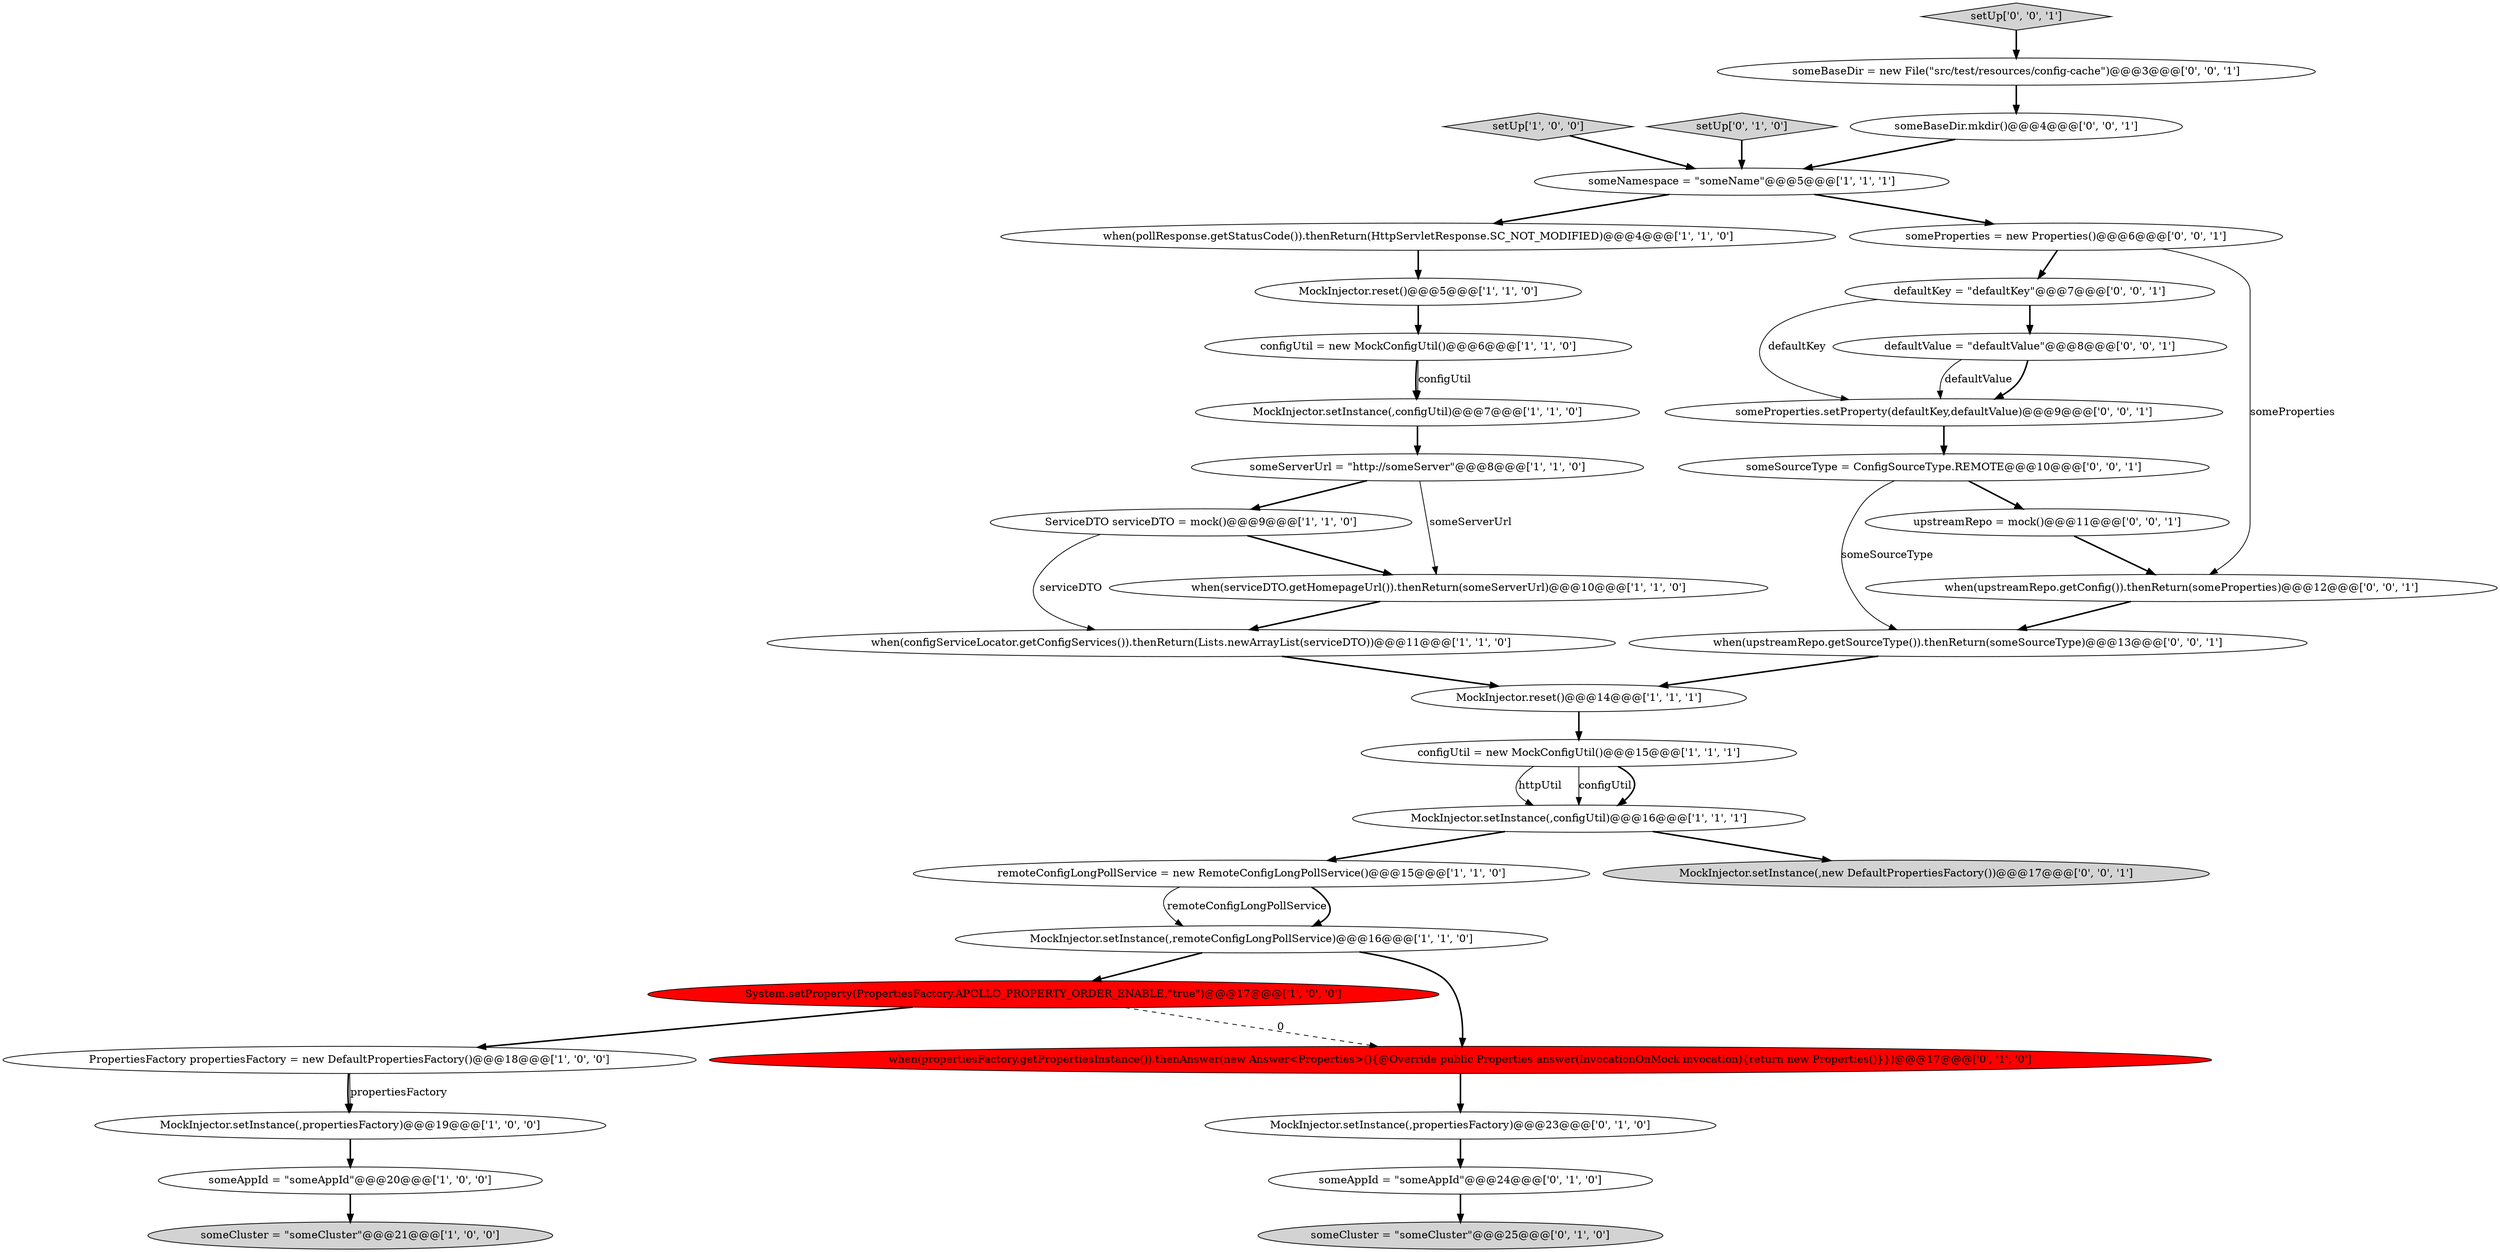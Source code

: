 digraph {
21 [style = filled, label = "MockInjector.setInstance(,propertiesFactory)@@@23@@@['0', '1', '0']", fillcolor = white, shape = ellipse image = "AAA0AAABBB2BBB"];
4 [style = filled, label = "when(serviceDTO.getHomepageUrl()).thenReturn(someServerUrl)@@@10@@@['1', '1', '0']", fillcolor = white, shape = ellipse image = "AAA0AAABBB1BBB"];
12 [style = filled, label = "setUp['1', '0', '0']", fillcolor = lightgray, shape = diamond image = "AAA0AAABBB1BBB"];
17 [style = filled, label = "configUtil = new MockConfigUtil()@@@6@@@['1', '1', '0']", fillcolor = white, shape = ellipse image = "AAA0AAABBB1BBB"];
13 [style = filled, label = "someServerUrl = \"http://someServer\"@@@8@@@['1', '1', '0']", fillcolor = white, shape = ellipse image = "AAA0AAABBB1BBB"];
9 [style = filled, label = "PropertiesFactory propertiesFactory = new DefaultPropertiesFactory()@@@18@@@['1', '0', '0']", fillcolor = white, shape = ellipse image = "AAA0AAABBB1BBB"];
33 [style = filled, label = "someSourceType = ConfigSourceType.REMOTE@@@10@@@['0', '0', '1']", fillcolor = white, shape = ellipse image = "AAA0AAABBB3BBB"];
22 [style = filled, label = "setUp['0', '1', '0']", fillcolor = lightgray, shape = diamond image = "AAA0AAABBB2BBB"];
3 [style = filled, label = "System.setProperty(PropertiesFactory.APOLLO_PROPERTY_ORDER_ENABLE,\"true\")@@@17@@@['1', '0', '0']", fillcolor = red, shape = ellipse image = "AAA1AAABBB1BBB"];
24 [style = filled, label = "when(propertiesFactory.getPropertiesInstance()).thenAnswer(new Answer<Properties>(){@Override public Properties answer(InvocationOnMock invocation){return new Properties()}})@@@17@@@['0', '1', '0']", fillcolor = red, shape = ellipse image = "AAA1AAABBB2BBB"];
20 [style = filled, label = "someCluster = \"someCluster\"@@@25@@@['0', '1', '0']", fillcolor = lightgray, shape = ellipse image = "AAA0AAABBB2BBB"];
35 [style = filled, label = "when(upstreamRepo.getConfig()).thenReturn(someProperties)@@@12@@@['0', '0', '1']", fillcolor = white, shape = ellipse image = "AAA0AAABBB3BBB"];
34 [style = filled, label = "setUp['0', '0', '1']", fillcolor = lightgray, shape = diamond image = "AAA0AAABBB3BBB"];
36 [style = filled, label = "someBaseDir.mkdir()@@@4@@@['0', '0', '1']", fillcolor = white, shape = ellipse image = "AAA0AAABBB3BBB"];
25 [style = filled, label = "defaultKey = \"defaultKey\"@@@7@@@['0', '0', '1']", fillcolor = white, shape = ellipse image = "AAA0AAABBB3BBB"];
10 [style = filled, label = "MockInjector.setInstance(,configUtil)@@@7@@@['1', '1', '0']", fillcolor = white, shape = ellipse image = "AAA0AAABBB1BBB"];
14 [style = filled, label = "remoteConfigLongPollService = new RemoteConfigLongPollService()@@@15@@@['1', '1', '0']", fillcolor = white, shape = ellipse image = "AAA0AAABBB1BBB"];
0 [style = filled, label = "configUtil = new MockConfigUtil()@@@15@@@['1', '1', '1']", fillcolor = white, shape = ellipse image = "AAA0AAABBB1BBB"];
5 [style = filled, label = "MockInjector.reset()@@@5@@@['1', '1', '0']", fillcolor = white, shape = ellipse image = "AAA0AAABBB1BBB"];
15 [style = filled, label = "MockInjector.setInstance(,configUtil)@@@16@@@['1', '1', '1']", fillcolor = white, shape = ellipse image = "AAA0AAABBB1BBB"];
6 [style = filled, label = "when(configServiceLocator.getConfigServices()).thenReturn(Lists.newArrayList(serviceDTO))@@@11@@@['1', '1', '0']", fillcolor = white, shape = ellipse image = "AAA0AAABBB1BBB"];
8 [style = filled, label = "someNamespace = \"someName\"@@@5@@@['1', '1', '1']", fillcolor = white, shape = ellipse image = "AAA0AAABBB1BBB"];
26 [style = filled, label = "when(upstreamRepo.getSourceType()).thenReturn(someSourceType)@@@13@@@['0', '0', '1']", fillcolor = white, shape = ellipse image = "AAA0AAABBB3BBB"];
29 [style = filled, label = "defaultValue = \"defaultValue\"@@@8@@@['0', '0', '1']", fillcolor = white, shape = ellipse image = "AAA0AAABBB3BBB"];
23 [style = filled, label = "someAppId = \"someAppId\"@@@24@@@['0', '1', '0']", fillcolor = white, shape = ellipse image = "AAA0AAABBB2BBB"];
7 [style = filled, label = "MockInjector.setInstance(,propertiesFactory)@@@19@@@['1', '0', '0']", fillcolor = white, shape = ellipse image = "AAA0AAABBB1BBB"];
18 [style = filled, label = "ServiceDTO serviceDTO = mock()@@@9@@@['1', '1', '0']", fillcolor = white, shape = ellipse image = "AAA0AAABBB1BBB"];
19 [style = filled, label = "someCluster = \"someCluster\"@@@21@@@['1', '0', '0']", fillcolor = lightgray, shape = ellipse image = "AAA0AAABBB1BBB"];
16 [style = filled, label = "when(pollResponse.getStatusCode()).thenReturn(HttpServletResponse.SC_NOT_MODIFIED)@@@4@@@['1', '1', '0']", fillcolor = white, shape = ellipse image = "AAA0AAABBB1BBB"];
11 [style = filled, label = "someAppId = \"someAppId\"@@@20@@@['1', '0', '0']", fillcolor = white, shape = ellipse image = "AAA0AAABBB1BBB"];
32 [style = filled, label = "someProperties = new Properties()@@@6@@@['0', '0', '1']", fillcolor = white, shape = ellipse image = "AAA0AAABBB3BBB"];
31 [style = filled, label = "someProperties.setProperty(defaultKey,defaultValue)@@@9@@@['0', '0', '1']", fillcolor = white, shape = ellipse image = "AAA0AAABBB3BBB"];
27 [style = filled, label = "MockInjector.setInstance(,new DefaultPropertiesFactory())@@@17@@@['0', '0', '1']", fillcolor = lightgray, shape = ellipse image = "AAA0AAABBB3BBB"];
30 [style = filled, label = "upstreamRepo = mock()@@@11@@@['0', '0', '1']", fillcolor = white, shape = ellipse image = "AAA0AAABBB3BBB"];
1 [style = filled, label = "MockInjector.reset()@@@14@@@['1', '1', '1']", fillcolor = white, shape = ellipse image = "AAA0AAABBB1BBB"];
2 [style = filled, label = "MockInjector.setInstance(,remoteConfigLongPollService)@@@16@@@['1', '1', '0']", fillcolor = white, shape = ellipse image = "AAA0AAABBB1BBB"];
28 [style = filled, label = "someBaseDir = new File(\"src/test/resources/config-cache\")@@@3@@@['0', '0', '1']", fillcolor = white, shape = ellipse image = "AAA0AAABBB3BBB"];
17->10 [style = bold, label=""];
8->16 [style = bold, label=""];
23->20 [style = bold, label=""];
7->11 [style = bold, label=""];
28->36 [style = bold, label=""];
0->15 [style = solid, label="httpUtil"];
15->14 [style = bold, label=""];
8->32 [style = bold, label=""];
4->6 [style = bold, label=""];
33->26 [style = solid, label="someSourceType"];
2->3 [style = bold, label=""];
29->31 [style = bold, label=""];
26->1 [style = bold, label=""];
3->24 [style = dashed, label="0"];
14->2 [style = solid, label="remoteConfigLongPollService"];
9->7 [style = solid, label="propertiesFactory"];
29->31 [style = solid, label="defaultValue"];
0->15 [style = solid, label="configUtil"];
1->0 [style = bold, label=""];
25->29 [style = bold, label=""];
11->19 [style = bold, label=""];
9->7 [style = bold, label=""];
5->17 [style = bold, label=""];
0->15 [style = bold, label=""];
18->6 [style = solid, label="serviceDTO"];
22->8 [style = bold, label=""];
3->9 [style = bold, label=""];
34->28 [style = bold, label=""];
6->1 [style = bold, label=""];
30->35 [style = bold, label=""];
18->4 [style = bold, label=""];
10->13 [style = bold, label=""];
24->21 [style = bold, label=""];
32->35 [style = solid, label="someProperties"];
12->8 [style = bold, label=""];
31->33 [style = bold, label=""];
17->10 [style = solid, label="configUtil"];
13->4 [style = solid, label="someServerUrl"];
32->25 [style = bold, label=""];
33->30 [style = bold, label=""];
16->5 [style = bold, label=""];
36->8 [style = bold, label=""];
14->2 [style = bold, label=""];
25->31 [style = solid, label="defaultKey"];
2->24 [style = bold, label=""];
15->27 [style = bold, label=""];
35->26 [style = bold, label=""];
13->18 [style = bold, label=""];
21->23 [style = bold, label=""];
}
